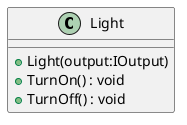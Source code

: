 @startuml
class Light {
    + Light(output:IOutput)
    + TurnOn() : void
    + TurnOff() : void
}
@enduml
